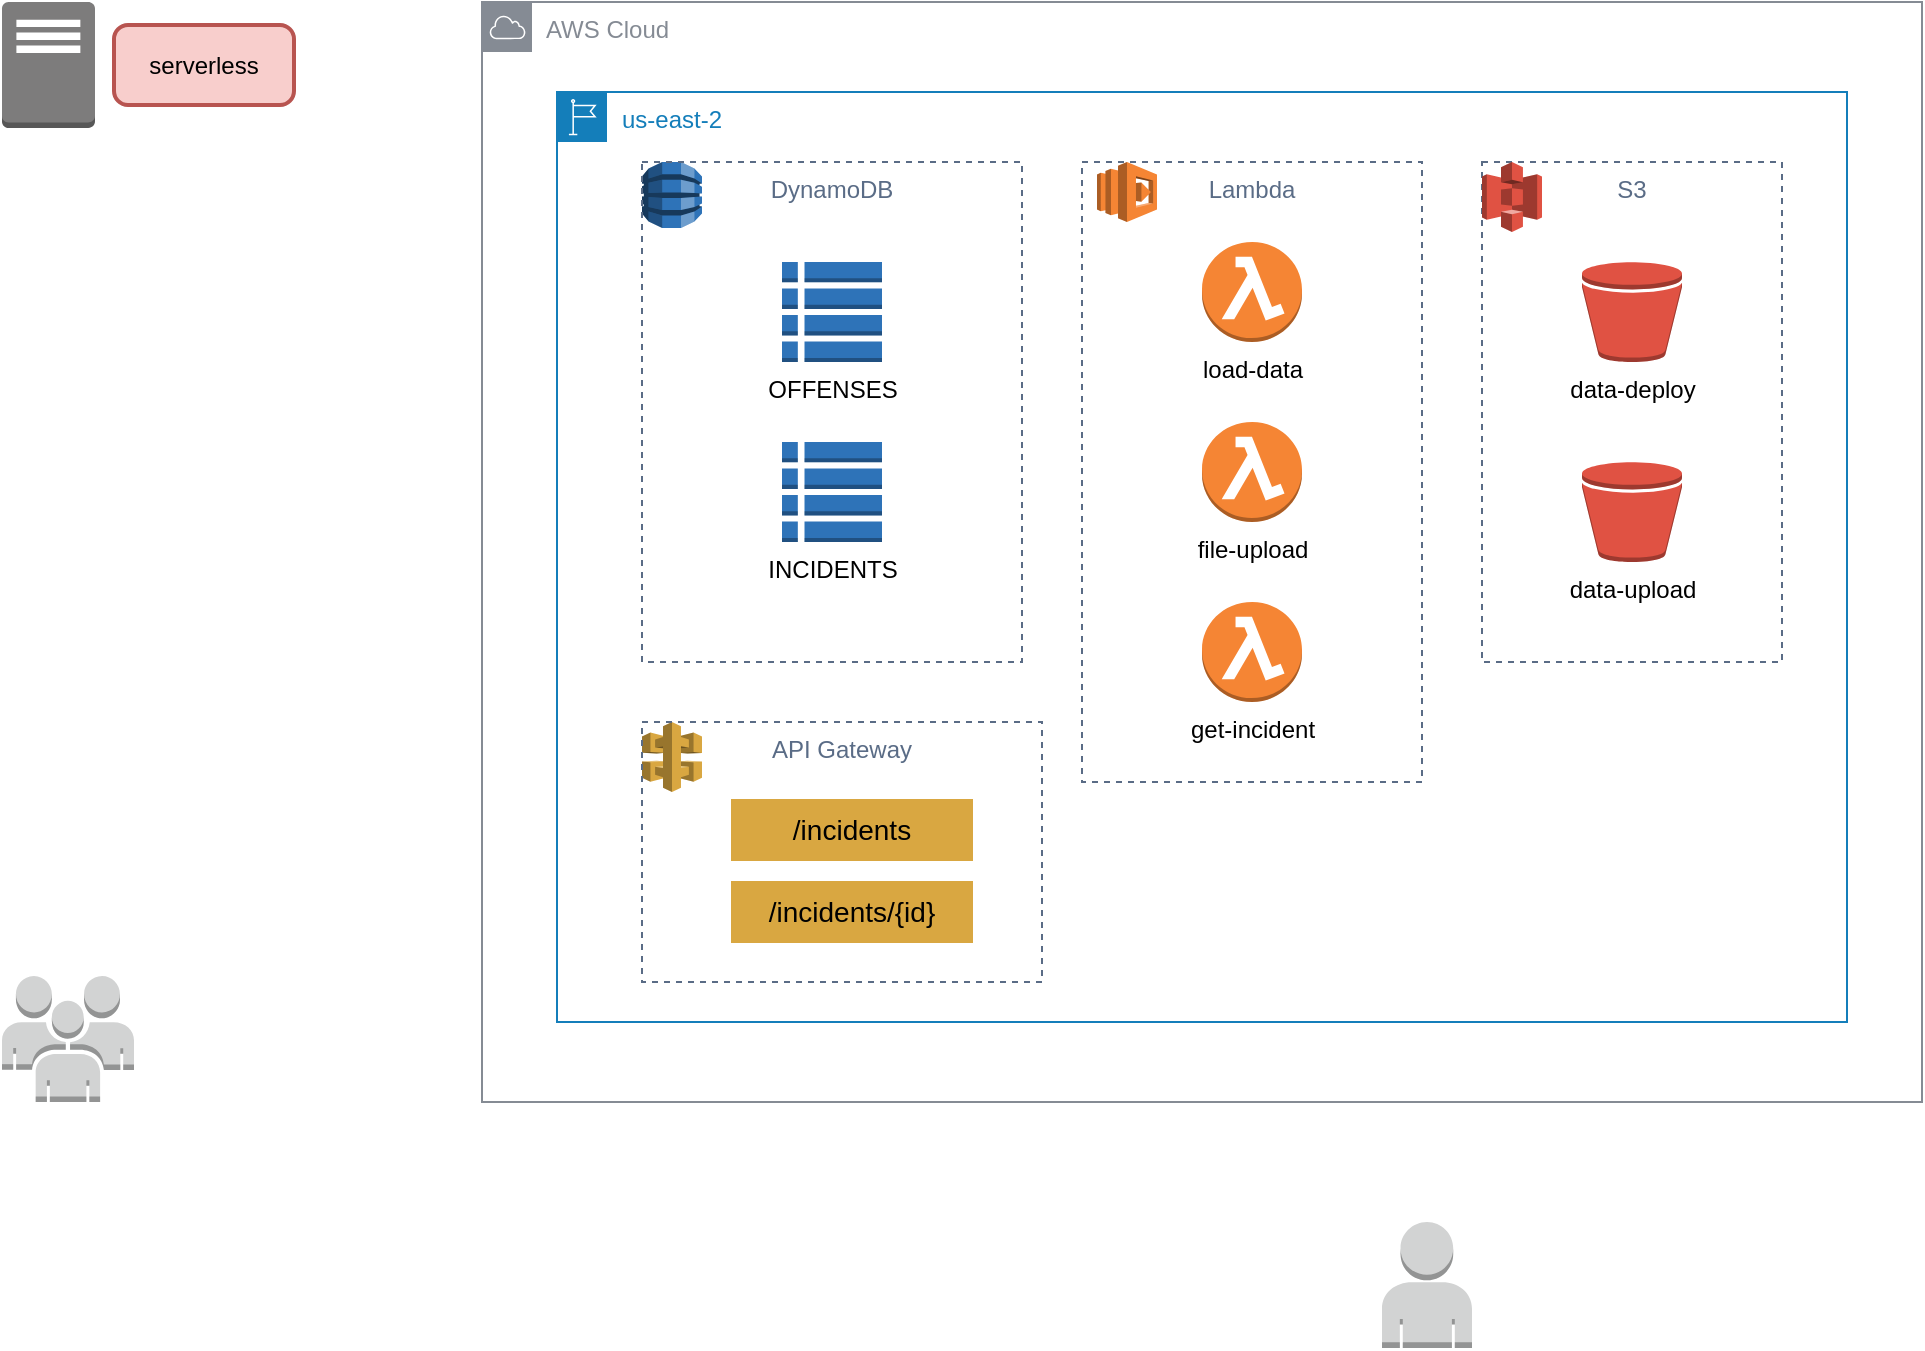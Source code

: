 <mxfile version="12.4.2" type="device" pages="1"><diagram id="4jFbFtYVf49YuoWg_-Dc" name="Page-1"><mxGraphModel dx="1142" dy="792" grid="1" gridSize="10" guides="1" tooltips="1" connect="1" arrows="1" fold="1" page="1" pageScale="1" pageWidth="1100" pageHeight="850" math="0" shadow="0"><root><mxCell id="0"/><mxCell id="1" parent="0"/><mxCell id="ipBIZUIHCBBv9m9nP1bs-1" value="AWS Cloud" style="outlineConnect=0;gradientColor=none;html=1;whiteSpace=wrap;fontSize=12;fontStyle=0;shape=mxgraph.aws4.group;grIcon=mxgraph.aws4.group_aws_cloud;strokeColor=#858B94;fillColor=none;verticalAlign=top;align=left;spacingLeft=30;fontColor=#858B94;dashed=0;" vertex="1" parent="1"><mxGeometry x="280" y="40" width="720" height="550" as="geometry"/></mxCell><mxCell id="ipBIZUIHCBBv9m9nP1bs-37" value="us-east-2" style="points=[[0,0],[0.25,0],[0.5,0],[0.75,0],[1,0],[1,0.25],[1,0.5],[1,0.75],[1,1],[0.75,1],[0.5,1],[0.25,1],[0,1],[0,0.75],[0,0.5],[0,0.25]];outlineConnect=0;gradientColor=none;html=1;whiteSpace=wrap;fontSize=12;fontStyle=0;shape=mxgraph.aws4.group;grIcon=mxgraph.aws4.group_region;strokeColor=#147EBA;fillColor=none;verticalAlign=top;align=left;spacingLeft=30;fontColor=#147EBA;dashed=0;" vertex="1" parent="1"><mxGeometry x="317.5" y="85" width="645" height="465" as="geometry"/></mxCell><mxCell id="ipBIZUIHCBBv9m9nP1bs-15" value="Lambda" style="fillColor=none;strokeColor=#5A6C86;dashed=1;verticalAlign=top;fontStyle=0;fontColor=#5A6C86;" vertex="1" parent="1"><mxGeometry x="580" y="120" width="170" height="310" as="geometry"/></mxCell><mxCell id="ipBIZUIHCBBv9m9nP1bs-5" value="serverless" style="rounded=1;whiteSpace=wrap;html=1;absoluteArcSize=1;arcSize=14;strokeWidth=2;fillColor=#f8cecc;strokeColor=#b85450;" vertex="1" parent="1"><mxGeometry x="96" y="51.5" width="90" height="40" as="geometry"/></mxCell><mxCell id="ipBIZUIHCBBv9m9nP1bs-13" value="" style="group" vertex="1" connectable="0" parent="1"><mxGeometry x="360" y="120" width="190" height="250" as="geometry"/></mxCell><mxCell id="ipBIZUIHCBBv9m9nP1bs-6" value="" style="outlineConnect=0;dashed=0;verticalLabelPosition=bottom;verticalAlign=top;align=center;html=1;shape=mxgraph.aws3.dynamo_db;fillColor=#2E73B8;gradientColor=none;" vertex="1" parent="ipBIZUIHCBBv9m9nP1bs-13"><mxGeometry width="30" height="33" as="geometry"/></mxCell><mxCell id="ipBIZUIHCBBv9m9nP1bs-8" value="INCIDENTS" style="outlineConnect=0;dashed=0;verticalLabelPosition=bottom;verticalAlign=top;align=center;html=1;shape=mxgraph.aws3.table;fillColor=#2E73B8;gradientColor=none;" vertex="1" parent="ipBIZUIHCBBv9m9nP1bs-13"><mxGeometry x="70" y="140" width="50" height="50" as="geometry"/></mxCell><mxCell id="ipBIZUIHCBBv9m9nP1bs-11" value="OFFENSES" style="outlineConnect=0;dashed=0;verticalLabelPosition=bottom;verticalAlign=top;align=center;html=1;shape=mxgraph.aws3.table;fillColor=#2E73B8;gradientColor=none;" vertex="1" parent="ipBIZUIHCBBv9m9nP1bs-13"><mxGeometry x="70" y="50" width="50" height="50" as="geometry"/></mxCell><mxCell id="ipBIZUIHCBBv9m9nP1bs-14" value="S3" style="fillColor=none;strokeColor=#5A6C86;dashed=1;verticalAlign=top;fontStyle=0;fontColor=#5A6C86;" vertex="1" parent="1"><mxGeometry x="780" y="120" width="150" height="250" as="geometry"/></mxCell><mxCell id="ipBIZUIHCBBv9m9nP1bs-28" value="" style="group" vertex="1" connectable="0" parent="1"><mxGeometry x="780" y="120" width="100" height="200" as="geometry"/></mxCell><mxCell id="ipBIZUIHCBBv9m9nP1bs-16" value="" style="outlineConnect=0;dashed=0;verticalLabelPosition=bottom;verticalAlign=top;align=center;html=1;shape=mxgraph.aws3.s3;fillColor=#E05243;gradientColor=none;" vertex="1" parent="ipBIZUIHCBBv9m9nP1bs-28"><mxGeometry width="30" height="35" as="geometry"/></mxCell><mxCell id="ipBIZUIHCBBv9m9nP1bs-17" value="data-deploy" style="outlineConnect=0;dashed=0;verticalLabelPosition=bottom;verticalAlign=top;align=center;html=1;shape=mxgraph.aws3.bucket;fillColor=#E05243;gradientColor=none;" vertex="1" parent="ipBIZUIHCBBv9m9nP1bs-28"><mxGeometry x="50" y="50" width="50" height="50" as="geometry"/></mxCell><mxCell id="ipBIZUIHCBBv9m9nP1bs-18" value="data-upload" style="outlineConnect=0;dashed=0;verticalLabelPosition=bottom;verticalAlign=top;align=center;html=1;shape=mxgraph.aws3.bucket;fillColor=#E05243;gradientColor=none;" vertex="1" parent="ipBIZUIHCBBv9m9nP1bs-28"><mxGeometry x="50" y="150" width="50" height="50" as="geometry"/></mxCell><mxCell id="ipBIZUIHCBBv9m9nP1bs-31" value="" style="group" vertex="1" connectable="0" parent="1"><mxGeometry x="580" y="120" width="170" height="310" as="geometry"/></mxCell><mxCell id="ipBIZUIHCBBv9m9nP1bs-21" value="" style="outlineConnect=0;dashed=0;verticalLabelPosition=bottom;verticalAlign=top;align=center;html=1;shape=mxgraph.aws3.lambda;fillColor=#F58534;gradientColor=none;" vertex="1" parent="ipBIZUIHCBBv9m9nP1bs-31"><mxGeometry x="7.5" width="30" height="30" as="geometry"/></mxCell><mxCell id="ipBIZUIHCBBv9m9nP1bs-22" value="load-data" style="outlineConnect=0;dashed=0;verticalLabelPosition=bottom;verticalAlign=top;align=center;html=1;shape=mxgraph.aws3.lambda_function;fillColor=#F58534;gradientColor=none;" vertex="1" parent="ipBIZUIHCBBv9m9nP1bs-31"><mxGeometry x="60" y="40" width="50" height="50" as="geometry"/></mxCell><mxCell id="ipBIZUIHCBBv9m9nP1bs-29" value="file-upload" style="outlineConnect=0;dashed=0;verticalLabelPosition=bottom;verticalAlign=top;align=center;html=1;shape=mxgraph.aws3.lambda_function;fillColor=#F58534;gradientColor=none;" vertex="1" parent="ipBIZUIHCBBv9m9nP1bs-31"><mxGeometry x="60" y="130" width="50" height="50" as="geometry"/></mxCell><mxCell id="ipBIZUIHCBBv9m9nP1bs-30" value="get-incident" style="outlineConnect=0;dashed=0;verticalLabelPosition=bottom;verticalAlign=top;align=center;html=1;shape=mxgraph.aws3.lambda_function;fillColor=#F58534;gradientColor=none;" vertex="1" parent="ipBIZUIHCBBv9m9nP1bs-31"><mxGeometry x="60" y="220" width="50" height="50" as="geometry"/></mxCell><mxCell id="ipBIZUIHCBBv9m9nP1bs-35" value="" style="group" vertex="1" connectable="0" parent="1"><mxGeometry x="360" y="400" width="200" height="130" as="geometry"/></mxCell><mxCell id="ipBIZUIHCBBv9m9nP1bs-23" value="" style="outlineConnect=0;dashed=0;verticalLabelPosition=bottom;verticalAlign=top;align=center;html=1;shape=mxgraph.aws3.api_gateway;fillColor=#D9A741;gradientColor=none;" vertex="1" parent="ipBIZUIHCBBv9m9nP1bs-35"><mxGeometry width="30" height="35" as="geometry"/></mxCell><mxCell id="ipBIZUIHCBBv9m9nP1bs-33" value="/incidents/{id}" style="rounded=0;whiteSpace=wrap;html=1;strokeColor=#D9A741;fillColor=#D9A741;fontSize=14;" vertex="1" parent="ipBIZUIHCBBv9m9nP1bs-35"><mxGeometry x="45" y="80" width="120" height="30" as="geometry"/></mxCell><mxCell id="ipBIZUIHCBBv9m9nP1bs-34" value="/incidents" style="rounded=0;whiteSpace=wrap;html=1;strokeColor=#D9A741;fillColor=#D9A741;fontSize=14;" vertex="1" parent="ipBIZUIHCBBv9m9nP1bs-35"><mxGeometry x="45" y="39" width="120" height="30" as="geometry"/></mxCell><mxCell id="ipBIZUIHCBBv9m9nP1bs-36" value="" style="outlineConnect=0;dashed=0;verticalLabelPosition=bottom;verticalAlign=top;align=center;html=1;shape=mxgraph.aws3.traditional_server;fillColor=#7D7C7C;gradientColor=none;strokeColor=#FF3030;fontSize=14;" vertex="1" parent="1"><mxGeometry x="40" y="40" width="46.5" height="63" as="geometry"/></mxCell><mxCell id="ipBIZUIHCBBv9m9nP1bs-38" value="" style="outlineConnect=0;dashed=0;verticalLabelPosition=bottom;verticalAlign=top;align=center;html=1;shape=mxgraph.aws3.users;fillColor=#D2D3D3;gradientColor=none;strokeColor=#FF3030;fontSize=14;" vertex="1" parent="1"><mxGeometry x="40" y="527" width="66" height="63" as="geometry"/></mxCell><mxCell id="ipBIZUIHCBBv9m9nP1bs-2" value="DynamoDB" style="fillColor=none;strokeColor=#5A6C86;dashed=1;verticalAlign=top;fontStyle=0;fontColor=#5A6C86;" vertex="1" parent="1"><mxGeometry x="360" y="120" width="190" height="250" as="geometry"/></mxCell><mxCell id="ipBIZUIHCBBv9m9nP1bs-39" value="" style="outlineConnect=0;dashed=0;verticalLabelPosition=bottom;verticalAlign=top;align=center;html=1;shape=mxgraph.aws3.user;fillColor=#D2D3D3;gradientColor=none;strokeColor=#FF3030;fontSize=14;" vertex="1" parent="1"><mxGeometry x="730" y="650" width="45" height="63" as="geometry"/></mxCell><mxCell id="ipBIZUIHCBBv9m9nP1bs-7" value="API Gateway" style="fillColor=none;strokeColor=#5A6C86;dashed=1;verticalAlign=top;fontStyle=0;fontColor=#5A6C86;" vertex="1" parent="1"><mxGeometry x="360" y="400" width="200" height="130" as="geometry"/></mxCell></root></mxGraphModel></diagram></mxfile>